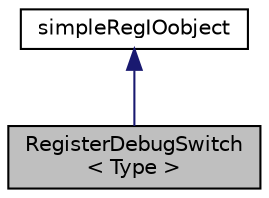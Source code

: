 digraph "RegisterDebugSwitch&lt; Type &gt;"
{
  bgcolor="transparent";
  edge [fontname="Helvetica",fontsize="10",labelfontname="Helvetica",labelfontsize="10"];
  node [fontname="Helvetica",fontsize="10",shape=record];
  Node1 [label="RegisterDebugSwitch\l\< Type \>",height=0.2,width=0.4,color="black", fillcolor="grey75", style="filled", fontcolor="black"];
  Node2 -> Node1 [dir="back",color="midnightblue",fontsize="10",style="solid",fontname="Helvetica"];
  Node2 [label="simpleRegIOobject",height=0.2,width=0.4,color="black",URL="$a02390.html",tooltip="Abstract base class for registered object with I/O. Used in debug symbol registration. "];
}
